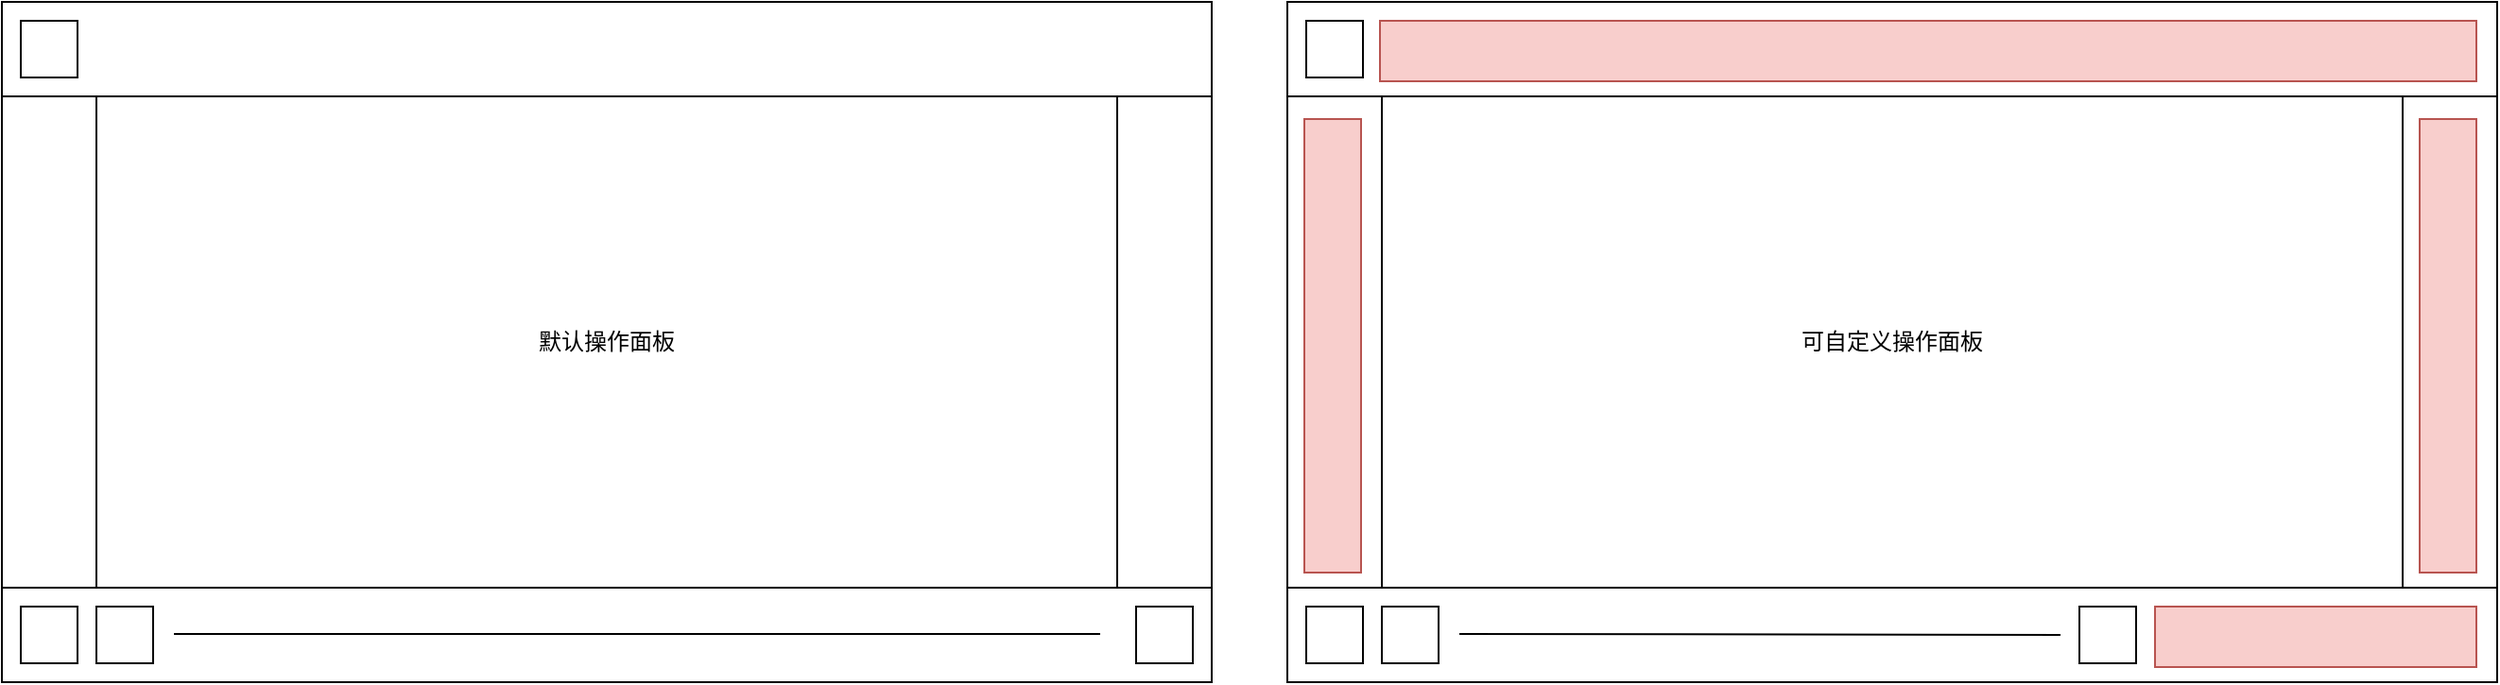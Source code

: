 <mxfile version="20.8.16" type="device"><diagram name="第 1 页" id="NHCCti9ha4w0A4fTPvzV"><mxGraphModel dx="1388" dy="854" grid="1" gridSize="10" guides="1" tooltips="1" connect="1" arrows="1" fold="1" page="1" pageScale="1" pageWidth="5000" pageHeight="1920" math="0" shadow="0"><root><mxCell id="0"/><mxCell id="1" parent="0"/><mxCell id="NwKblKhdMyJKAm0X0yl--2" value="默认操作面板" style="rounded=0;whiteSpace=wrap;html=1;" vertex="1" parent="1"><mxGeometry x="200" y="200" width="640" height="360" as="geometry"/></mxCell><mxCell id="NwKblKhdMyJKAm0X0yl--3" value="" style="rounded=0;whiteSpace=wrap;html=1;" vertex="1" parent="1"><mxGeometry x="200" y="200" width="640" height="50" as="geometry"/></mxCell><mxCell id="NwKblKhdMyJKAm0X0yl--4" value="" style="rounded=0;whiteSpace=wrap;html=1;" vertex="1" parent="1"><mxGeometry x="200" y="510" width="640" height="50" as="geometry"/></mxCell><mxCell id="NwKblKhdMyJKAm0X0yl--5" value="" style="rounded=0;whiteSpace=wrap;html=1;" vertex="1" parent="1"><mxGeometry x="200" y="250" width="50" height="260" as="geometry"/></mxCell><mxCell id="NwKblKhdMyJKAm0X0yl--6" value="" style="rounded=0;whiteSpace=wrap;html=1;" vertex="1" parent="1"><mxGeometry x="790" y="250" width="50" height="260" as="geometry"/></mxCell><mxCell id="NwKblKhdMyJKAm0X0yl--7" value="" style="rounded=0;whiteSpace=wrap;html=1;" vertex="1" parent="1"><mxGeometry x="210" y="520" width="30" height="30" as="geometry"/></mxCell><mxCell id="NwKblKhdMyJKAm0X0yl--8" value="" style="rounded=0;whiteSpace=wrap;html=1;" vertex="1" parent="1"><mxGeometry x="250" y="520" width="30" height="30" as="geometry"/></mxCell><mxCell id="NwKblKhdMyJKAm0X0yl--12" value="" style="endArrow=none;html=1;rounded=0;" edge="1" parent="1"><mxGeometry width="50" height="50" relative="1" as="geometry"><mxPoint x="291" y="534.5" as="sourcePoint"/><mxPoint x="781" y="534.5" as="targetPoint"/></mxGeometry></mxCell><mxCell id="NwKblKhdMyJKAm0X0yl--13" value="" style="rounded=0;whiteSpace=wrap;html=1;" vertex="1" parent="1"><mxGeometry x="800" y="520" width="30" height="30" as="geometry"/></mxCell><mxCell id="NwKblKhdMyJKAm0X0yl--23" value="" style="rounded=0;whiteSpace=wrap;html=1;" vertex="1" parent="1"><mxGeometry x="210" y="210" width="30" height="30" as="geometry"/></mxCell><mxCell id="NwKblKhdMyJKAm0X0yl--25" value="可自定义操作面板" style="rounded=0;whiteSpace=wrap;html=1;" vertex="1" parent="1"><mxGeometry x="880" y="200" width="640" height="360" as="geometry"/></mxCell><mxCell id="NwKblKhdMyJKAm0X0yl--26" value="" style="rounded=0;whiteSpace=wrap;html=1;" vertex="1" parent="1"><mxGeometry x="880" y="200" width="640" height="50" as="geometry"/></mxCell><mxCell id="NwKblKhdMyJKAm0X0yl--27" value="" style="rounded=0;whiteSpace=wrap;html=1;" vertex="1" parent="1"><mxGeometry x="880" y="510" width="640" height="50" as="geometry"/></mxCell><mxCell id="NwKblKhdMyJKAm0X0yl--28" value="" style="rounded=0;whiteSpace=wrap;html=1;" vertex="1" parent="1"><mxGeometry x="880" y="250" width="50" height="260" as="geometry"/></mxCell><mxCell id="NwKblKhdMyJKAm0X0yl--29" value="" style="rounded=0;whiteSpace=wrap;html=1;" vertex="1" parent="1"><mxGeometry x="1470" y="250" width="50" height="260" as="geometry"/></mxCell><mxCell id="NwKblKhdMyJKAm0X0yl--30" value="" style="rounded=0;whiteSpace=wrap;html=1;" vertex="1" parent="1"><mxGeometry x="890" y="520" width="30" height="30" as="geometry"/></mxCell><mxCell id="NwKblKhdMyJKAm0X0yl--31" value="" style="rounded=0;whiteSpace=wrap;html=1;" vertex="1" parent="1"><mxGeometry x="930" y="520" width="30" height="30" as="geometry"/></mxCell><mxCell id="NwKblKhdMyJKAm0X0yl--32" value="" style="endArrow=none;html=1;rounded=0;" edge="1" parent="1"><mxGeometry width="50" height="50" relative="1" as="geometry"><mxPoint x="971" y="534.5" as="sourcePoint"/><mxPoint x="1289" y="535" as="targetPoint"/></mxGeometry></mxCell><mxCell id="NwKblKhdMyJKAm0X0yl--33" value="" style="rounded=0;whiteSpace=wrap;html=1;" vertex="1" parent="1"><mxGeometry x="1299" y="520" width="30" height="30" as="geometry"/></mxCell><mxCell id="NwKblKhdMyJKAm0X0yl--34" value="" style="rounded=0;whiteSpace=wrap;html=1;" vertex="1" parent="1"><mxGeometry x="890" y="210" width="30" height="30" as="geometry"/></mxCell><mxCell id="NwKblKhdMyJKAm0X0yl--36" value="" style="rounded=0;whiteSpace=wrap;html=1;fillColor=#f8cecc;strokeColor=#b85450;" vertex="1" parent="1"><mxGeometry x="929" y="210" width="580" height="32" as="geometry"/></mxCell><mxCell id="NwKblKhdMyJKAm0X0yl--37" value="" style="rounded=0;whiteSpace=wrap;html=1;fillColor=#f8cecc;strokeColor=#b85450;" vertex="1" parent="1"><mxGeometry x="1339" y="520" width="170" height="32" as="geometry"/></mxCell><mxCell id="NwKblKhdMyJKAm0X0yl--38" value="" style="rounded=0;whiteSpace=wrap;html=1;fillColor=#f8cecc;strokeColor=#b85450;" vertex="1" parent="1"><mxGeometry x="889" y="262" width="30" height="240" as="geometry"/></mxCell><mxCell id="NwKblKhdMyJKAm0X0yl--42" value="" style="rounded=0;whiteSpace=wrap;html=1;fillColor=#f8cecc;strokeColor=#b85450;" vertex="1" parent="1"><mxGeometry x="1479" y="262" width="30" height="240" as="geometry"/></mxCell></root></mxGraphModel></diagram></mxfile>